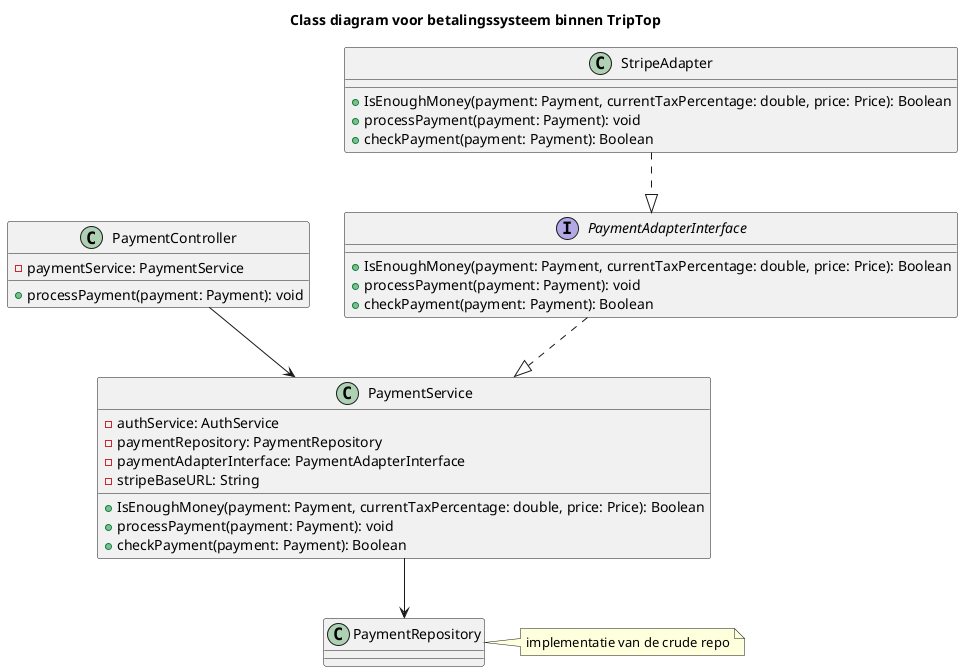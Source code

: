 @startuml

title Class diagram voor betalingssysteem binnen TripTop

class PaymentController {
    - paymentService: PaymentService
    + processPayment(payment: Payment): void
}

Class PaymentService {
    - authService: AuthService
    - paymentRepository: PaymentRepository
    - paymentAdapterInterface: PaymentAdapterInterface
    - stripeBaseURL: String
    + IsEnoughMoney(payment: Payment, currentTaxPercentage: double, price: Price): Boolean
    + processPayment(payment: Payment): void
    + checkPayment(payment: Payment): Boolean
}


Class StripeAdapter {
    + IsEnoughMoney(payment: Payment, currentTaxPercentage: double, price: Price): Boolean
    + processPayment(payment: Payment): void
    + checkPayment(payment: Payment): Boolean
}

Interface PaymentAdapterInterface {
    + IsEnoughMoney(payment: Payment, currentTaxPercentage: double, price: Price): Boolean
    + processPayment(payment: Payment): void
    + checkPayment(payment: Payment): Boolean
}

Class PaymentRepository {
    
}
note right of PaymentRepository
  implementatie van de crude repo
end note

PaymentController --> PaymentService
PaymentService --> PaymentRepository
PaymentAdapterInterface ..|> PaymentService
StripeAdapter ..|> PaymentAdapterInterface

@enduml

